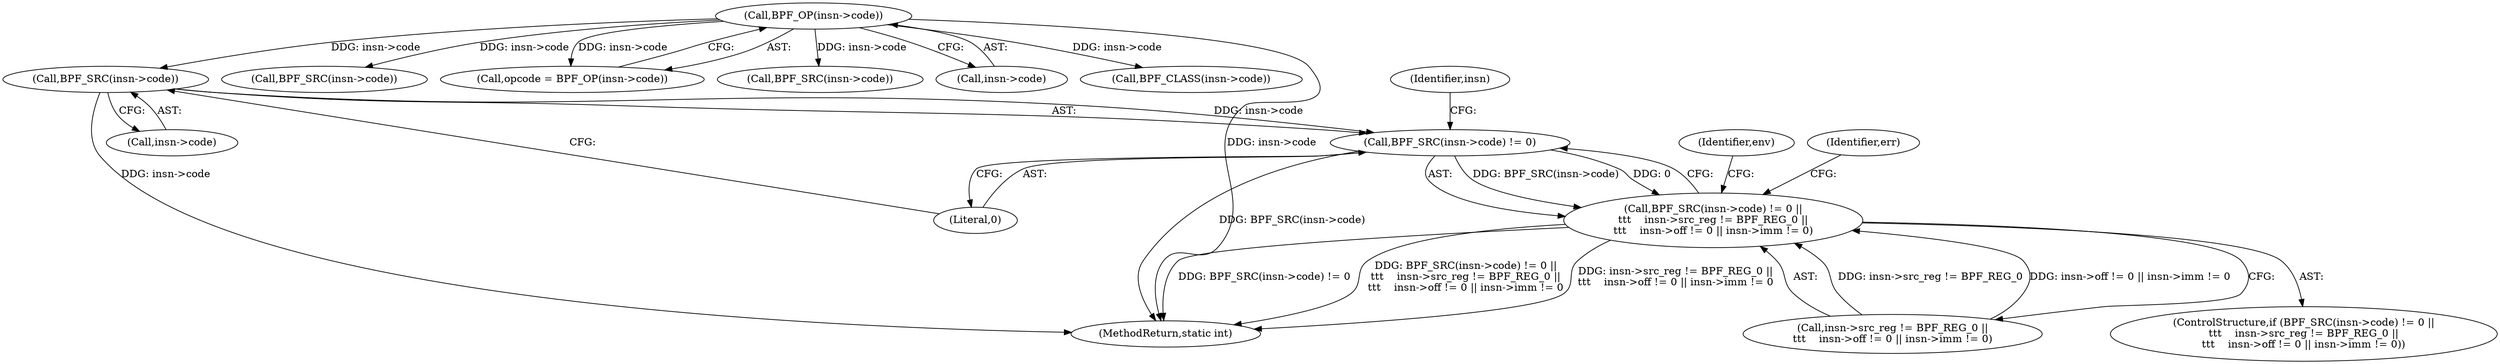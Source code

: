 digraph "0_linux_0c17d1d2c61936401f4702e1846e2c19b200f958_0@pointer" {
"1000145" [label="(Call,BPF_SRC(insn->code))"];
"1000123" [label="(Call,BPF_OP(insn->code))"];
"1000144" [label="(Call,BPF_SRC(insn->code) != 0)"];
"1000143" [label="(Call,BPF_SRC(insn->code) != 0 ||\n\t\t\t    insn->src_reg != BPF_REG_0 ||\n\t\t\t    insn->off != 0 || insn->imm != 0)"];
"1000169" [label="(Identifier,env)"];
"1000268" [label="(Call,BPF_SRC(insn->code))"];
"1000121" [label="(Call,opcode = BPF_OP(insn->code))"];
"1000464" [label="(Call,BPF_SRC(insn->code))"];
"1000142" [label="(ControlStructure,if (BPF_SRC(insn->code) != 0 ||\n\t\t\t    insn->src_reg != BPF_REG_0 ||\n\t\t\t    insn->off != 0 || insn->imm != 0))"];
"1000144" [label="(Call,BPF_SRC(insn->code) != 0)"];
"1000123" [label="(Call,BPF_OP(insn->code))"];
"1000143" [label="(Call,BPF_SRC(insn->code) != 0 ||\n\t\t\t    insn->src_reg != BPF_REG_0 ||\n\t\t\t    insn->off != 0 || insn->imm != 0)"];
"1000153" [label="(Identifier,insn)"];
"1000150" [label="(Call,insn->src_reg != BPF_REG_0 ||\n\t\t\t    insn->off != 0 || insn->imm != 0)"];
"1000124" [label="(Call,insn->code)"];
"1000221" [label="(Identifier,err)"];
"1000208" [label="(Call,BPF_CLASS(insn->code))"];
"1000634" [label="(MethodReturn,static int)"];
"1000149" [label="(Literal,0)"];
"1000145" [label="(Call,BPF_SRC(insn->code))"];
"1000146" [label="(Call,insn->code)"];
"1000145" -> "1000144"  [label="AST: "];
"1000145" -> "1000146"  [label="CFG: "];
"1000146" -> "1000145"  [label="AST: "];
"1000149" -> "1000145"  [label="CFG: "];
"1000145" -> "1000634"  [label="DDG: insn->code"];
"1000145" -> "1000144"  [label="DDG: insn->code"];
"1000123" -> "1000145"  [label="DDG: insn->code"];
"1000123" -> "1000121"  [label="AST: "];
"1000123" -> "1000124"  [label="CFG: "];
"1000124" -> "1000123"  [label="AST: "];
"1000121" -> "1000123"  [label="CFG: "];
"1000123" -> "1000634"  [label="DDG: insn->code"];
"1000123" -> "1000121"  [label="DDG: insn->code"];
"1000123" -> "1000208"  [label="DDG: insn->code"];
"1000123" -> "1000268"  [label="DDG: insn->code"];
"1000123" -> "1000464"  [label="DDG: insn->code"];
"1000144" -> "1000143"  [label="AST: "];
"1000144" -> "1000149"  [label="CFG: "];
"1000149" -> "1000144"  [label="AST: "];
"1000153" -> "1000144"  [label="CFG: "];
"1000143" -> "1000144"  [label="CFG: "];
"1000144" -> "1000634"  [label="DDG: BPF_SRC(insn->code)"];
"1000144" -> "1000143"  [label="DDG: BPF_SRC(insn->code)"];
"1000144" -> "1000143"  [label="DDG: 0"];
"1000143" -> "1000142"  [label="AST: "];
"1000143" -> "1000150"  [label="CFG: "];
"1000150" -> "1000143"  [label="AST: "];
"1000169" -> "1000143"  [label="CFG: "];
"1000221" -> "1000143"  [label="CFG: "];
"1000143" -> "1000634"  [label="DDG: BPF_SRC(insn->code) != 0"];
"1000143" -> "1000634"  [label="DDG: BPF_SRC(insn->code) != 0 ||\n\t\t\t    insn->src_reg != BPF_REG_0 ||\n\t\t\t    insn->off != 0 || insn->imm != 0"];
"1000143" -> "1000634"  [label="DDG: insn->src_reg != BPF_REG_0 ||\n\t\t\t    insn->off != 0 || insn->imm != 0"];
"1000150" -> "1000143"  [label="DDG: insn->src_reg != BPF_REG_0"];
"1000150" -> "1000143"  [label="DDG: insn->off != 0 || insn->imm != 0"];
}
